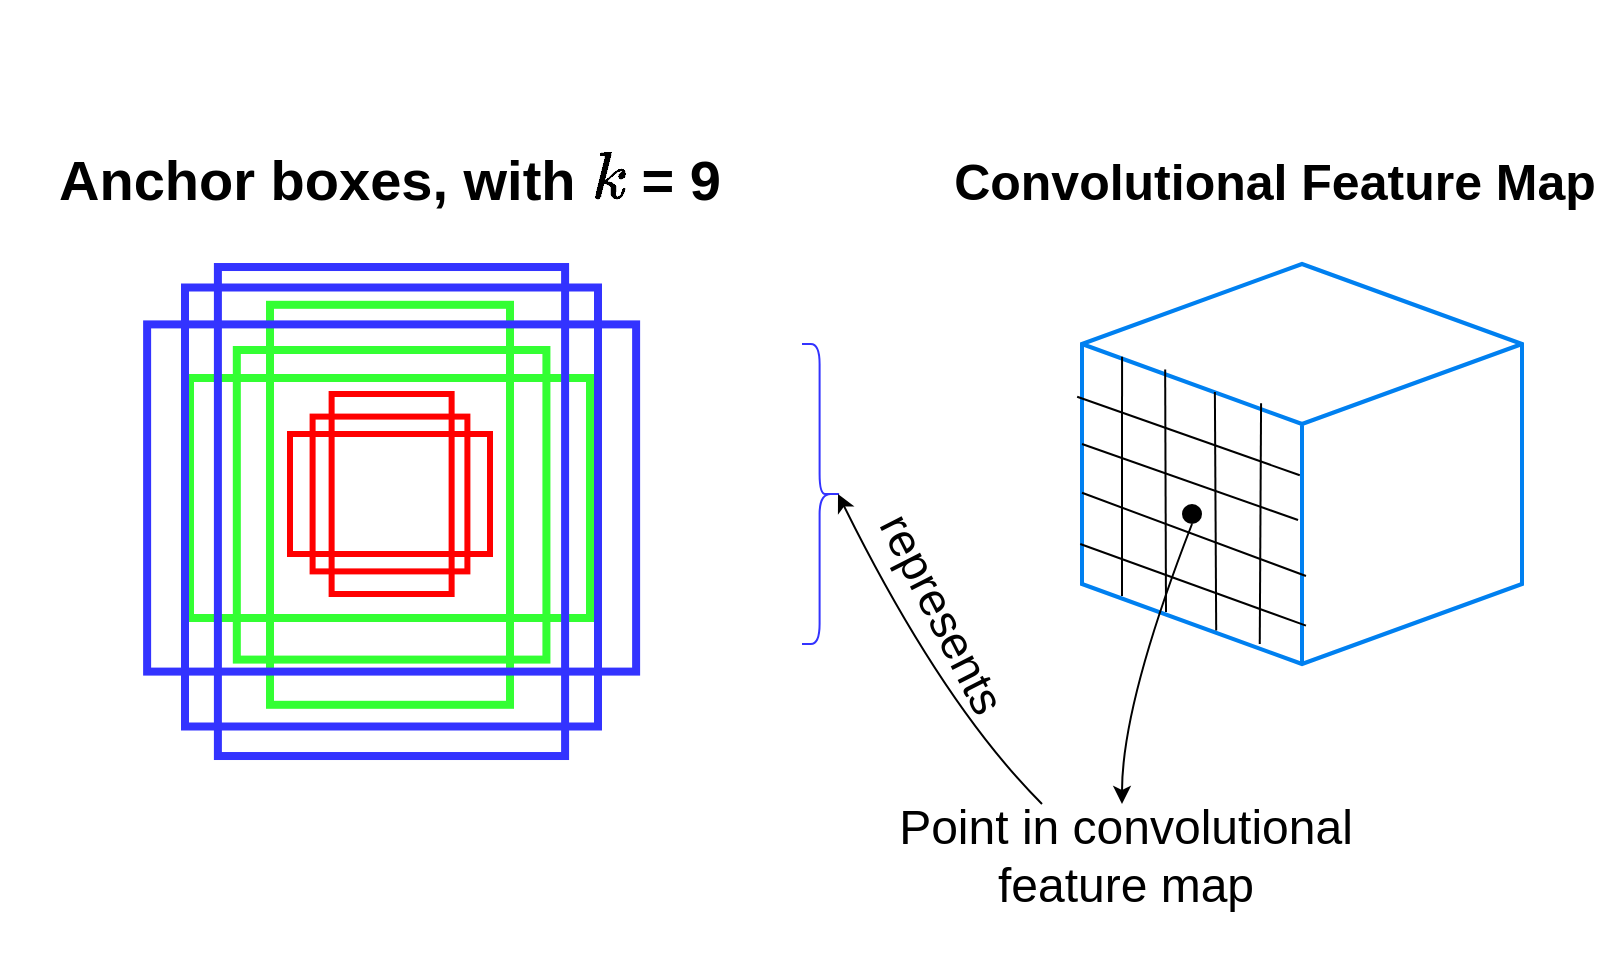 <mxfile version="12.8.8"><diagram id="XWN3meQFcZ74_6pDSy_0" name="Page-1"><mxGraphModel dx="1038" dy="549" grid="0" gridSize="10" guides="1" tooltips="1" connect="1" arrows="1" fold="1" page="1" pageScale="1" pageWidth="850" pageHeight="1100" math="1" shadow="0"><root><mxCell id="0"/><mxCell id="1" parent="0"/><mxCell id="AbkIa8D2m_gS1tgsXRve-1" value="" style="html=1;verticalLabelPosition=bottom;align=center;labelBackgroundColor=#ffffff;verticalAlign=top;strokeWidth=2;strokeColor=#0080F0;shadow=0;dashed=0;shape=mxgraph.ios7.icons.cube;" vertex="1" parent="1"><mxGeometry x="590" y="190" width="220" height="200" as="geometry"/></mxCell><mxCell id="AbkIa8D2m_gS1tgsXRve-2" value="" style="endArrow=none;html=1;entryX=0.091;entryY=0.232;entryDx=0;entryDy=0;entryPerimeter=0;" edge="1" parent="1" target="AbkIa8D2m_gS1tgsXRve-1"><mxGeometry width="50" height="50" relative="1" as="geometry"><mxPoint x="610" y="356" as="sourcePoint"/><mxPoint x="450" y="280" as="targetPoint"/></mxGeometry></mxCell><mxCell id="AbkIa8D2m_gS1tgsXRve-6" value="" style="endArrow=none;html=1;entryX=0.189;entryY=0.264;entryDx=0;entryDy=0;entryPerimeter=0;" edge="1" parent="1" target="AbkIa8D2m_gS1tgsXRve-1"><mxGeometry width="50" height="50" relative="1" as="geometry"><mxPoint x="632" y="364" as="sourcePoint"/><mxPoint x="620.02" y="246.4" as="targetPoint"/></mxGeometry></mxCell><mxCell id="AbkIa8D2m_gS1tgsXRve-7" value="" style="endArrow=none;html=1;exitX=0.305;exitY=0.916;exitDx=0;exitDy=0;exitPerimeter=0;entryX=0.302;entryY=0.32;entryDx=0;entryDy=0;entryPerimeter=0;" edge="1" parent="1" source="AbkIa8D2m_gS1tgsXRve-1" target="AbkIa8D2m_gS1tgsXRve-1"><mxGeometry width="50" height="50" relative="1" as="geometry"><mxPoint x="630" y="376" as="sourcePoint"/><mxPoint x="659" y="256" as="targetPoint"/></mxGeometry></mxCell><mxCell id="AbkIa8D2m_gS1tgsXRve-8" value="" style="endArrow=none;html=1;entryX=0.407;entryY=0.348;entryDx=0;entryDy=0;entryPerimeter=0;exitX=0.404;exitY=0.95;exitDx=0;exitDy=0;exitPerimeter=0;" edge="1" parent="1" source="AbkIa8D2m_gS1tgsXRve-1" target="AbkIa8D2m_gS1tgsXRve-1"><mxGeometry width="50" height="50" relative="1" as="geometry"><mxPoint x="640" y="386" as="sourcePoint"/><mxPoint x="640.02" y="266.4" as="targetPoint"/></mxGeometry></mxCell><mxCell id="AbkIa8D2m_gS1tgsXRve-9" value="" style="endArrow=none;html=1;entryX=0.495;entryY=0.528;entryDx=0;entryDy=0;entryPerimeter=0;exitX=-0.011;exitY=0.332;exitDx=0;exitDy=0;exitPerimeter=0;" edge="1" parent="1" source="AbkIa8D2m_gS1tgsXRve-1" target="AbkIa8D2m_gS1tgsXRve-1"><mxGeometry width="50" height="50" relative="1" as="geometry"><mxPoint x="440" y="330" as="sourcePoint"/><mxPoint x="490" y="280" as="targetPoint"/></mxGeometry></mxCell><mxCell id="AbkIa8D2m_gS1tgsXRve-10" value="" style="endArrow=none;html=1;entryX=0.491;entryY=0.64;entryDx=0;entryDy=0;entryPerimeter=0;exitX=0;exitY=0.45;exitDx=0;exitDy=0;exitPerimeter=0;" edge="1" parent="1" source="AbkIa8D2m_gS1tgsXRve-1" target="AbkIa8D2m_gS1tgsXRve-1"><mxGeometry width="50" height="50" relative="1" as="geometry"><mxPoint x="440" y="330" as="sourcePoint"/><mxPoint x="490" y="280" as="targetPoint"/></mxGeometry></mxCell><mxCell id="AbkIa8D2m_gS1tgsXRve-11" value="" style="endArrow=none;html=1;exitX=0;exitY=0.572;exitDx=0;exitDy=0;exitPerimeter=0;entryX=0.509;entryY=0.78;entryDx=0;entryDy=0;entryPerimeter=0;" edge="1" parent="1" source="AbkIa8D2m_gS1tgsXRve-1" target="AbkIa8D2m_gS1tgsXRve-1"><mxGeometry width="50" height="50" relative="1" as="geometry"><mxPoint x="440" y="330" as="sourcePoint"/><mxPoint x="703" y="342" as="targetPoint"/></mxGeometry></mxCell><mxCell id="AbkIa8D2m_gS1tgsXRve-12" value="" style="endArrow=none;html=1;entryX=0.509;entryY=0.904;entryDx=0;entryDy=0;entryPerimeter=0;exitX=-0.004;exitY=0.7;exitDx=0;exitDy=0;exitPerimeter=0;" edge="1" parent="1" source="AbkIa8D2m_gS1tgsXRve-1" target="AbkIa8D2m_gS1tgsXRve-1"><mxGeometry width="50" height="50" relative="1" as="geometry"><mxPoint x="440" y="330" as="sourcePoint"/><mxPoint x="490" y="280" as="targetPoint"/></mxGeometry></mxCell><mxCell id="AbkIa8D2m_gS1tgsXRve-13" value="Convolutional Feature Map" style="text;html=1;strokeColor=none;fillColor=none;align=center;verticalAlign=middle;whiteSpace=wrap;rounded=0;fontStyle=1;fontSize=25;" vertex="1" parent="1"><mxGeometry x="524" y="58" width="325" height="180" as="geometry"/></mxCell><mxCell id="AbkIa8D2m_gS1tgsXRve-14" value="" style="shape=ellipse;fillColor=#000000;strokeColor=none;html=1;fontSize=15;" vertex="1" parent="1"><mxGeometry x="640" y="310" width="10" height="10" as="geometry"/></mxCell><mxCell id="AbkIa8D2m_gS1tgsXRve-16" value="" style="curved=1;endArrow=classic;html=1;fontSize=15;entryX=0.5;entryY=1;entryDx=0;entryDy=0;exitX=0.5;exitY=1;exitDx=0;exitDy=0;" edge="1" parent="1" source="AbkIa8D2m_gS1tgsXRve-14"><mxGeometry width="50" height="50" relative="1" as="geometry"><mxPoint x="660" y="410" as="sourcePoint"/><mxPoint x="610" y="460" as="targetPoint"/><Array as="points"><mxPoint x="610" y="410"/></Array></mxGeometry></mxCell><mxCell id="AbkIa8D2m_gS1tgsXRve-17" value="Point in convolutional feature map" style="text;html=1;strokeColor=none;fillColor=none;align=center;verticalAlign=middle;whiteSpace=wrap;rounded=0;fontSize=24;" vertex="1" parent="1"><mxGeometry x="495" y="431" width="234" height="110" as="geometry"/></mxCell><mxCell id="AbkIa8D2m_gS1tgsXRve-18" value="" style="shape=image;verticalLabelPosition=bottom;labelBackgroundColor=#ffffff;verticalAlign=top;aspect=fixed;imageAspect=0;image=https://media.istockphoto.com/photos/man-rides-a-horse-on-meadow-picture-id498467066?k=6&amp;m=498467066&amp;s=612x612&amp;w=0&amp;h=Hp6L3PR7iE_xu64fuMw3sONchlwHFIeJZ-2q_Fyx6D4=;" vertex="1" parent="1"><mxGeometry x="50" y="185" width="389.62" height="260" as="geometry"/></mxCell><mxCell id="AbkIa8D2m_gS1tgsXRve-19" value="" style="rounded=0;whiteSpace=wrap;html=1;fillColor=none;fontSize=15;strokeColor=#FF0000;strokeWidth=3;" vertex="1" parent="1"><mxGeometry x="194" y="275" width="100" height="60" as="geometry"/></mxCell><mxCell id="AbkIa8D2m_gS1tgsXRve-20" value="" style="whiteSpace=wrap;html=1;aspect=fixed;fillColor=none;fontSize=15;strokeColor=#FF0000;strokeWidth=3;" vertex="1" parent="1"><mxGeometry x="205.3" y="266.3" width="77.4" height="77.4" as="geometry"/></mxCell><mxCell id="AbkIa8D2m_gS1tgsXRve-21" value="" style="rounded=0;whiteSpace=wrap;html=1;fillColor=none;fontSize=15;strokeColor=#FF0000;strokeWidth=3;" vertex="1" parent="1"><mxGeometry x="214.81" y="255" width="60" height="100" as="geometry"/></mxCell><mxCell id="AbkIa8D2m_gS1tgsXRve-32" value="Anchor boxes, with \(k\) = 9" style="text;html=1;strokeColor=none;fillColor=none;align=center;verticalAlign=middle;whiteSpace=wrap;rounded=0;fontSize=28;fontStyle=1" vertex="1" parent="1"><mxGeometry x="49" y="128.5" width="390" height="39" as="geometry"/></mxCell><mxCell id="AbkIa8D2m_gS1tgsXRve-37" value="" style="shape=curlyBracket;whiteSpace=wrap;html=1;rounded=1;strokeColor=#3333FF;fillColor=none;fontSize=15;direction=west;size=0.56;" vertex="1" parent="1"><mxGeometry x="450" y="230" width="20" height="150" as="geometry"/></mxCell><mxCell id="AbkIa8D2m_gS1tgsXRve-40" value="" style="curved=1;endArrow=classic;html=1;fontSize=15;entryX=0.1;entryY=0.5;entryDx=0;entryDy=0;entryPerimeter=0;" edge="1" parent="1" target="AbkIa8D2m_gS1tgsXRve-37"><mxGeometry width="50" height="50" relative="1" as="geometry"><mxPoint x="570" y="460" as="sourcePoint"/><mxPoint x="570" y="410" as="targetPoint"/><Array as="points"><mxPoint x="570" y="460"/><mxPoint x="520" y="410"/></Array></mxGeometry></mxCell><mxCell id="AbkIa8D2m_gS1tgsXRve-41" value="represents&lt;br style=&quot;font-size: 23px;&quot;&gt;" style="text;html=1;strokeColor=none;fillColor=none;align=center;verticalAlign=middle;whiteSpace=wrap;rounded=0;fontSize=23;rotation=63;" vertex="1" parent="1"><mxGeometry x="500" y="355" width="40" height="20" as="geometry"/></mxCell><mxCell id="AbkIa8D2m_gS1tgsXRve-44" value="" style="rounded=0;whiteSpace=wrap;html=1;fillColor=none;fontSize=15;strokeColor=#33FF33;strokeWidth=4;" vertex="1" parent="1"><mxGeometry x="184" y="210.4" width="120" height="200" as="geometry"/></mxCell><mxCell id="AbkIa8D2m_gS1tgsXRve-45" value="" style="rounded=0;whiteSpace=wrap;html=1;fillColor=none;fontSize=15;strokeColor=#33FF33;strokeWidth=4;" vertex="1" parent="1"><mxGeometry x="144" y="247" width="200" height="120" as="geometry"/></mxCell><mxCell id="AbkIa8D2m_gS1tgsXRve-46" value="" style="whiteSpace=wrap;html=1;aspect=fixed;fillColor=none;fontSize=15;strokeColor=#33FF33;strokeWidth=4;" vertex="1" parent="1"><mxGeometry x="167.41" y="233.0" width="154.8" height="154.8" as="geometry"/></mxCell><mxCell id="AbkIa8D2m_gS1tgsXRve-49" value="" style="rounded=0;whiteSpace=wrap;html=1;labelBackgroundColor=#ffffff;strokeColor=#3333FF;strokeWidth=4;fillColor=none;fontSize=24;fontColor=#00FF00;rotation=90;" vertex="1" parent="1"><mxGeometry x="122.5" y="226.96" width="244.5" height="173.6" as="geometry"/></mxCell><mxCell id="AbkIa8D2m_gS1tgsXRve-50" value="" style="rounded=0;whiteSpace=wrap;html=1;labelBackgroundColor=#ffffff;strokeColor=#3333FF;strokeWidth=4;fillColor=none;fontSize=24;fontColor=#00FF00;rotation=90;direction=south;" vertex="1" parent="1"><mxGeometry x="158.01" y="184.75" width="173.6" height="244.5" as="geometry"/></mxCell><mxCell id="AbkIa8D2m_gS1tgsXRve-51" value="" style="rounded=0;whiteSpace=wrap;html=1;labelBackgroundColor=#ffffff;strokeColor=#3333FF;strokeWidth=4;fillColor=none;fontSize=24;fontColor=#00FF00;rotation=90;" vertex="1" parent="1"><mxGeometry x="135" y="208.25" width="219.5" height="206.5" as="geometry"/></mxCell></root></mxGraphModel></diagram></mxfile>